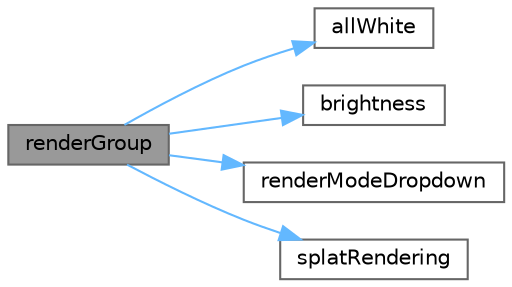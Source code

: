 digraph "renderGroup"
{
 // INTERACTIVE_SVG=YES
 // LATEX_PDF_SIZE
  bgcolor="transparent";
  edge [fontname=Helvetica,fontsize=10,labelfontname=Helvetica,labelfontsize=10];
  node [fontname=Helvetica,fontsize=10,shape=box,height=0.2,width=0.4];
  rankdir="LR";
  Node1 [id="Node000001",label="renderGroup",height=0.2,width=0.4,color="gray40", fillcolor="grey60", style="filled", fontcolor="black",tooltip=" "];
  Node1 -> Node2 [id="edge1_Node000001_Node000002",color="steelblue1",style="solid",tooltip=" "];
  Node2 [id="Node000002",label="allWhite",height=0.2,width=0.4,color="grey40", fillcolor="white", style="filled",URL="$df/d40/examples_2_corkscrew_2corkscrew_8h_a6b0edf558eb1fb3ef62a387c77baf452.html#a6b0edf558eb1fb3ef62a387c77baf452",tooltip=" "];
  Node1 -> Node3 [id="edge2_Node000001_Node000003",color="steelblue1",style="solid",tooltip=" "];
  Node3 [id="Node000003",label="brightness",height=0.2,width=0.4,color="grey40", fillcolor="white", style="filled",URL="$da/dc7/advanced_8h_a96d9503945476f13a97c8f406269fcef.html#a96d9503945476f13a97c8f406269fcef",tooltip=" "];
  Node1 -> Node4 [id="edge3_Node000001_Node000004",color="steelblue1",style="solid",tooltip=" "];
  Node4 [id="Node000004",label="renderModeDropdown",height=0.2,width=0.4,color="grey40", fillcolor="white", style="filled",URL="$d4/d06/curr_8h_a6dfbe3d0688bd4f6556640a0344126e9.html#a6dfbe3d0688bd4f6556640a0344126e9",tooltip=" "];
  Node1 -> Node5 [id="edge4_Node000001_Node000005",color="steelblue1",style="solid",tooltip=" "];
  Node5 [id="Node000005",label="splatRendering",height=0.2,width=0.4,color="grey40", fillcolor="white", style="filled",URL="$df/d40/examples_2_corkscrew_2corkscrew_8h_a5970e5592b757f2043212998e4add619.html#a5970e5592b757f2043212998e4add619",tooltip=" "];
}
